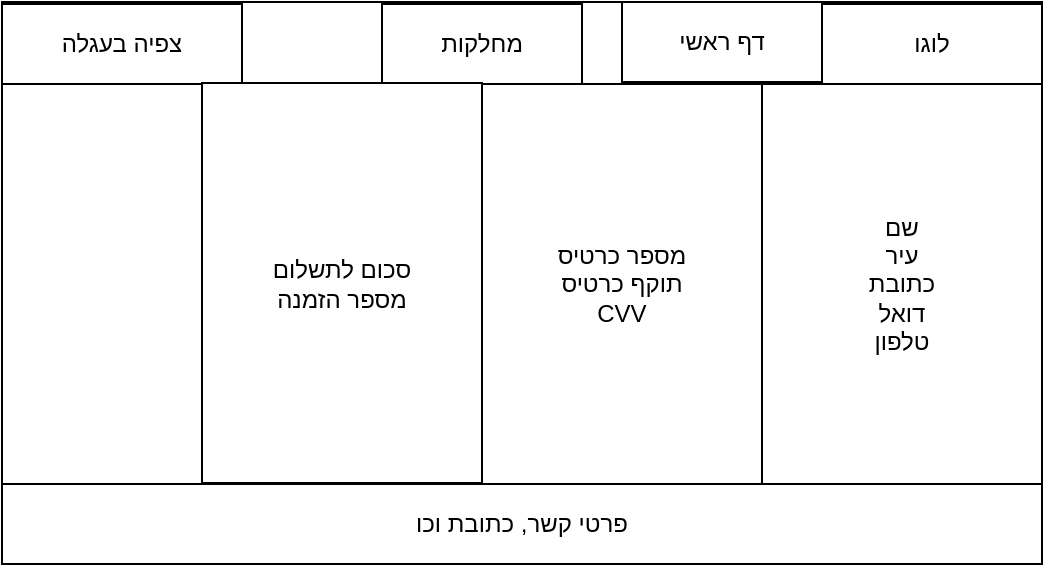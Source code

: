 <mxfile version="20.5.3" type="device"><diagram id="qWBAhfXve621WdHWqPUR" name="Page-1"><mxGraphModel dx="1028" dy="359" grid="1" gridSize="10" guides="1" tooltips="1" connect="1" arrows="1" fold="1" page="1" pageScale="1" pageWidth="850" pageHeight="1100" math="0" shadow="0"><root><mxCell id="0"/><mxCell id="1" parent="0"/><mxCell id="bwTKkrgQ-ktM6AYEWWXt-1" value="" style="rounded=0;whiteSpace=wrap;html=1;" vertex="1" parent="1"><mxGeometry x="320" y="39" width="520" height="281" as="geometry"/></mxCell><mxCell id="bwTKkrgQ-ktM6AYEWWXt-3" value="לוגו" style="rounded=0;whiteSpace=wrap;html=1;" vertex="1" parent="1"><mxGeometry x="730" y="40" width="110" height="40" as="geometry"/></mxCell><mxCell id="bwTKkrgQ-ktM6AYEWWXt-6" value="צפיה בעגלה" style="rounded=0;whiteSpace=wrap;html=1;" vertex="1" parent="1"><mxGeometry x="320" y="40" width="120" height="40" as="geometry"/></mxCell><mxCell id="bwTKkrgQ-ktM6AYEWWXt-7" value="מחלקות" style="rounded=0;whiteSpace=wrap;html=1;" vertex="1" parent="1"><mxGeometry x="510" y="40" width="100" height="40" as="geometry"/></mxCell><mxCell id="bwTKkrgQ-ktM6AYEWWXt-11" value="" style="rounded=0;whiteSpace=wrap;html=1;" vertex="1" parent="1"><mxGeometry x="320" y="80" width="520" height="240" as="geometry"/></mxCell><mxCell id="bwTKkrgQ-ktM6AYEWWXt-12" value="דף ראשי" style="rounded=0;whiteSpace=wrap;html=1;" vertex="1" parent="1"><mxGeometry x="630" y="39" width="100" height="40" as="geometry"/></mxCell><mxCell id="bwTKkrgQ-ktM6AYEWWXt-14" value="פרטי קשר, כתובת וכו" style="rounded=0;whiteSpace=wrap;html=1;" vertex="1" parent="1"><mxGeometry x="320" y="280" width="520" height="40" as="geometry"/></mxCell><mxCell id="bwTKkrgQ-ktM6AYEWWXt-15" value="שם&lt;br&gt;עיר&lt;br&gt;כתובת&lt;br&gt;דואל&lt;br&gt;טלפון" style="rounded=0;whiteSpace=wrap;html=1;" vertex="1" parent="1"><mxGeometry x="700" y="80" width="140" height="200" as="geometry"/></mxCell><mxCell id="bwTKkrgQ-ktM6AYEWWXt-16" value="מספר כרטיס&lt;br&gt;תוקף כרטיס&lt;br&gt;CVV&lt;br&gt;" style="rounded=0;whiteSpace=wrap;html=1;" vertex="1" parent="1"><mxGeometry x="560" y="80" width="140" height="200" as="geometry"/></mxCell><mxCell id="bwTKkrgQ-ktM6AYEWWXt-17" value="סכום לתשלום&lt;br&gt;מספר הזמנה" style="rounded=0;whiteSpace=wrap;html=1;" vertex="1" parent="1"><mxGeometry x="420" y="79.5" width="140" height="200" as="geometry"/></mxCell></root></mxGraphModel></diagram></mxfile>